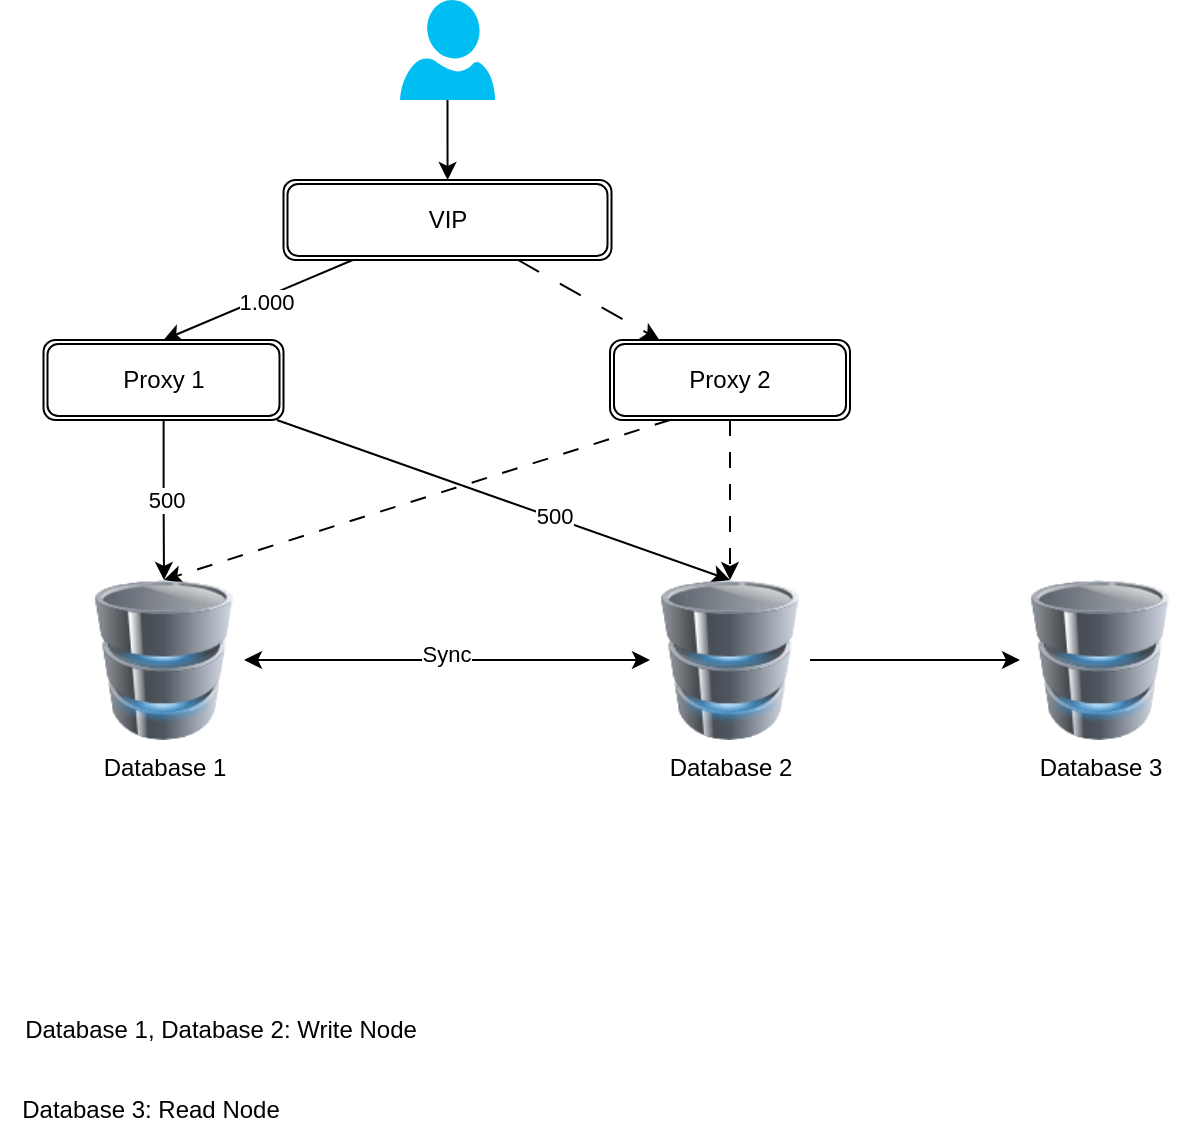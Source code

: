 <mxfile version="22.1.5" type="github">
  <diagram name="Page-1" id="cOyrm8dmdjl3OQqN4kDc">
    <mxGraphModel dx="1434" dy="790" grid="1" gridSize="10" guides="1" tooltips="1" connect="1" arrows="1" fold="1" page="1" pageScale="1" pageWidth="1169" pageHeight="827" math="0" shadow="0">
      <root>
        <mxCell id="0" />
        <mxCell id="1" parent="0" />
        <mxCell id="-KdSbI1lMkQsfbRExW0u-4" value="" style="edgeStyle=orthogonalEdgeStyle;rounded=0;orthogonalLoop=1;jettySize=auto;html=1;" edge="1" parent="1" source="-KdSbI1lMkQsfbRExW0u-1" target="-KdSbI1lMkQsfbRExW0u-3">
          <mxGeometry relative="1" as="geometry" />
        </mxCell>
        <mxCell id="-KdSbI1lMkQsfbRExW0u-1" value="" style="verticalLabelPosition=bottom;html=1;verticalAlign=top;align=center;strokeColor=none;fillColor=#00BEF2;shape=mxgraph.azure.user;" vertex="1" parent="1">
          <mxGeometry x="480" y="30" width="47.5" height="50" as="geometry" />
        </mxCell>
        <mxCell id="-KdSbI1lMkQsfbRExW0u-6" style="rounded=0;orthogonalLoop=1;jettySize=auto;html=1;entryX=0.5;entryY=0;entryDx=0;entryDy=0;" edge="1" parent="1" source="-KdSbI1lMkQsfbRExW0u-3" target="-KdSbI1lMkQsfbRExW0u-5">
          <mxGeometry relative="1" as="geometry" />
        </mxCell>
        <mxCell id="-KdSbI1lMkQsfbRExW0u-25" value="1.000" style="edgeLabel;html=1;align=center;verticalAlign=middle;resizable=0;points=[];" vertex="1" connectable="0" parent="-KdSbI1lMkQsfbRExW0u-6">
          <mxGeometry x="-0.063" y="2" relative="1" as="geometry">
            <mxPoint as="offset" />
          </mxGeometry>
        </mxCell>
        <mxCell id="-KdSbI1lMkQsfbRExW0u-8" style="rounded=0;orthogonalLoop=1;jettySize=auto;html=1;dashed=1;dashPattern=12 12;" edge="1" parent="1" source="-KdSbI1lMkQsfbRExW0u-3" target="-KdSbI1lMkQsfbRExW0u-7">
          <mxGeometry relative="1" as="geometry" />
        </mxCell>
        <mxCell id="-KdSbI1lMkQsfbRExW0u-3" value="VIP" style="shape=ext;double=1;rounded=1;whiteSpace=wrap;html=1;" vertex="1" parent="1">
          <mxGeometry x="421.75" y="120" width="164" height="40" as="geometry" />
        </mxCell>
        <mxCell id="-KdSbI1lMkQsfbRExW0u-13" value="" style="edgeStyle=orthogonalEdgeStyle;rounded=0;orthogonalLoop=1;jettySize=auto;html=1;" edge="1" parent="1" source="-KdSbI1lMkQsfbRExW0u-5" target="-KdSbI1lMkQsfbRExW0u-9">
          <mxGeometry relative="1" as="geometry" />
        </mxCell>
        <mxCell id="-KdSbI1lMkQsfbRExW0u-26" value="500" style="edgeLabel;html=1;align=center;verticalAlign=middle;resizable=0;points=[];" vertex="1" connectable="0" parent="-KdSbI1lMkQsfbRExW0u-13">
          <mxGeometry x="0.003" y="1" relative="1" as="geometry">
            <mxPoint as="offset" />
          </mxGeometry>
        </mxCell>
        <mxCell id="-KdSbI1lMkQsfbRExW0u-14" style="rounded=0;orthogonalLoop=1;jettySize=auto;html=1;entryX=0.5;entryY=0;entryDx=0;entryDy=0;" edge="1" parent="1" source="-KdSbI1lMkQsfbRExW0u-5" target="-KdSbI1lMkQsfbRExW0u-10">
          <mxGeometry relative="1" as="geometry" />
        </mxCell>
        <mxCell id="-KdSbI1lMkQsfbRExW0u-27" value="500" style="edgeLabel;html=1;align=center;verticalAlign=middle;resizable=0;points=[];" vertex="1" connectable="0" parent="-KdSbI1lMkQsfbRExW0u-14">
          <mxGeometry x="0.221" y="1" relative="1" as="geometry">
            <mxPoint as="offset" />
          </mxGeometry>
        </mxCell>
        <mxCell id="-KdSbI1lMkQsfbRExW0u-5" value="Proxy 1" style="shape=ext;double=1;rounded=1;whiteSpace=wrap;html=1;" vertex="1" parent="1">
          <mxGeometry x="301.75" y="200" width="120" height="40" as="geometry" />
        </mxCell>
        <mxCell id="-KdSbI1lMkQsfbRExW0u-15" value="" style="edgeStyle=orthogonalEdgeStyle;rounded=0;orthogonalLoop=1;jettySize=auto;html=1;dashed=1;dashPattern=8 8;" edge="1" parent="1" source="-KdSbI1lMkQsfbRExW0u-7" target="-KdSbI1lMkQsfbRExW0u-10">
          <mxGeometry relative="1" as="geometry" />
        </mxCell>
        <mxCell id="-KdSbI1lMkQsfbRExW0u-16" style="rounded=0;orthogonalLoop=1;jettySize=auto;html=1;entryX=0.5;entryY=0;entryDx=0;entryDy=0;exitX=0.25;exitY=1;exitDx=0;exitDy=0;dashed=1;dashPattern=8 8;" edge="1" parent="1" source="-KdSbI1lMkQsfbRExW0u-7" target="-KdSbI1lMkQsfbRExW0u-9">
          <mxGeometry relative="1" as="geometry" />
        </mxCell>
        <mxCell id="-KdSbI1lMkQsfbRExW0u-7" value="Proxy 2" style="shape=ext;double=1;rounded=1;whiteSpace=wrap;html=1;" vertex="1" parent="1">
          <mxGeometry x="585" y="200" width="120" height="40" as="geometry" />
        </mxCell>
        <mxCell id="-KdSbI1lMkQsfbRExW0u-21" style="edgeStyle=orthogonalEdgeStyle;rounded=0;orthogonalLoop=1;jettySize=auto;html=1;startArrow=classic;startFill=1;" edge="1" parent="1" source="-KdSbI1lMkQsfbRExW0u-9" target="-KdSbI1lMkQsfbRExW0u-10">
          <mxGeometry relative="1" as="geometry" />
        </mxCell>
        <mxCell id="-KdSbI1lMkQsfbRExW0u-22" value="Sync" style="edgeLabel;html=1;align=center;verticalAlign=middle;resizable=0;points=[];" vertex="1" connectable="0" parent="-KdSbI1lMkQsfbRExW0u-21">
          <mxGeometry x="-0.005" y="3" relative="1" as="geometry">
            <mxPoint as="offset" />
          </mxGeometry>
        </mxCell>
        <mxCell id="-KdSbI1lMkQsfbRExW0u-9" value="Database 1" style="image;html=1;image=img/lib/clip_art/computers/Database_128x128.png" vertex="1" parent="1">
          <mxGeometry x="322" y="320" width="80" height="80" as="geometry" />
        </mxCell>
        <mxCell id="-KdSbI1lMkQsfbRExW0u-18" value="" style="edgeStyle=orthogonalEdgeStyle;rounded=0;orthogonalLoop=1;jettySize=auto;html=1;" edge="1" parent="1" source="-KdSbI1lMkQsfbRExW0u-10" target="-KdSbI1lMkQsfbRExW0u-17">
          <mxGeometry relative="1" as="geometry" />
        </mxCell>
        <mxCell id="-KdSbI1lMkQsfbRExW0u-10" value="Database 2" style="image;html=1;image=img/lib/clip_art/computers/Database_128x128.png" vertex="1" parent="1">
          <mxGeometry x="605" y="320" width="80" height="80" as="geometry" />
        </mxCell>
        <mxCell id="-KdSbI1lMkQsfbRExW0u-17" value="Database 3" style="image;html=1;image=img/lib/clip_art/computers/Database_128x128.png" vertex="1" parent="1">
          <mxGeometry x="790" y="320" width="80" height="80" as="geometry" />
        </mxCell>
        <mxCell id="-KdSbI1lMkQsfbRExW0u-19" value="Database 1, Database 2: Write Node" style="text;html=1;align=center;verticalAlign=middle;resizable=0;points=[];autosize=1;strokeColor=none;fillColor=none;" vertex="1" parent="1">
          <mxGeometry x="280" y="530" width="220" height="30" as="geometry" />
        </mxCell>
        <mxCell id="-KdSbI1lMkQsfbRExW0u-20" value="Database 3: Read Node" style="text;html=1;align=center;verticalAlign=middle;resizable=0;points=[];autosize=1;strokeColor=none;fillColor=none;" vertex="1" parent="1">
          <mxGeometry x="280" y="570" width="150" height="30" as="geometry" />
        </mxCell>
      </root>
    </mxGraphModel>
  </diagram>
</mxfile>
